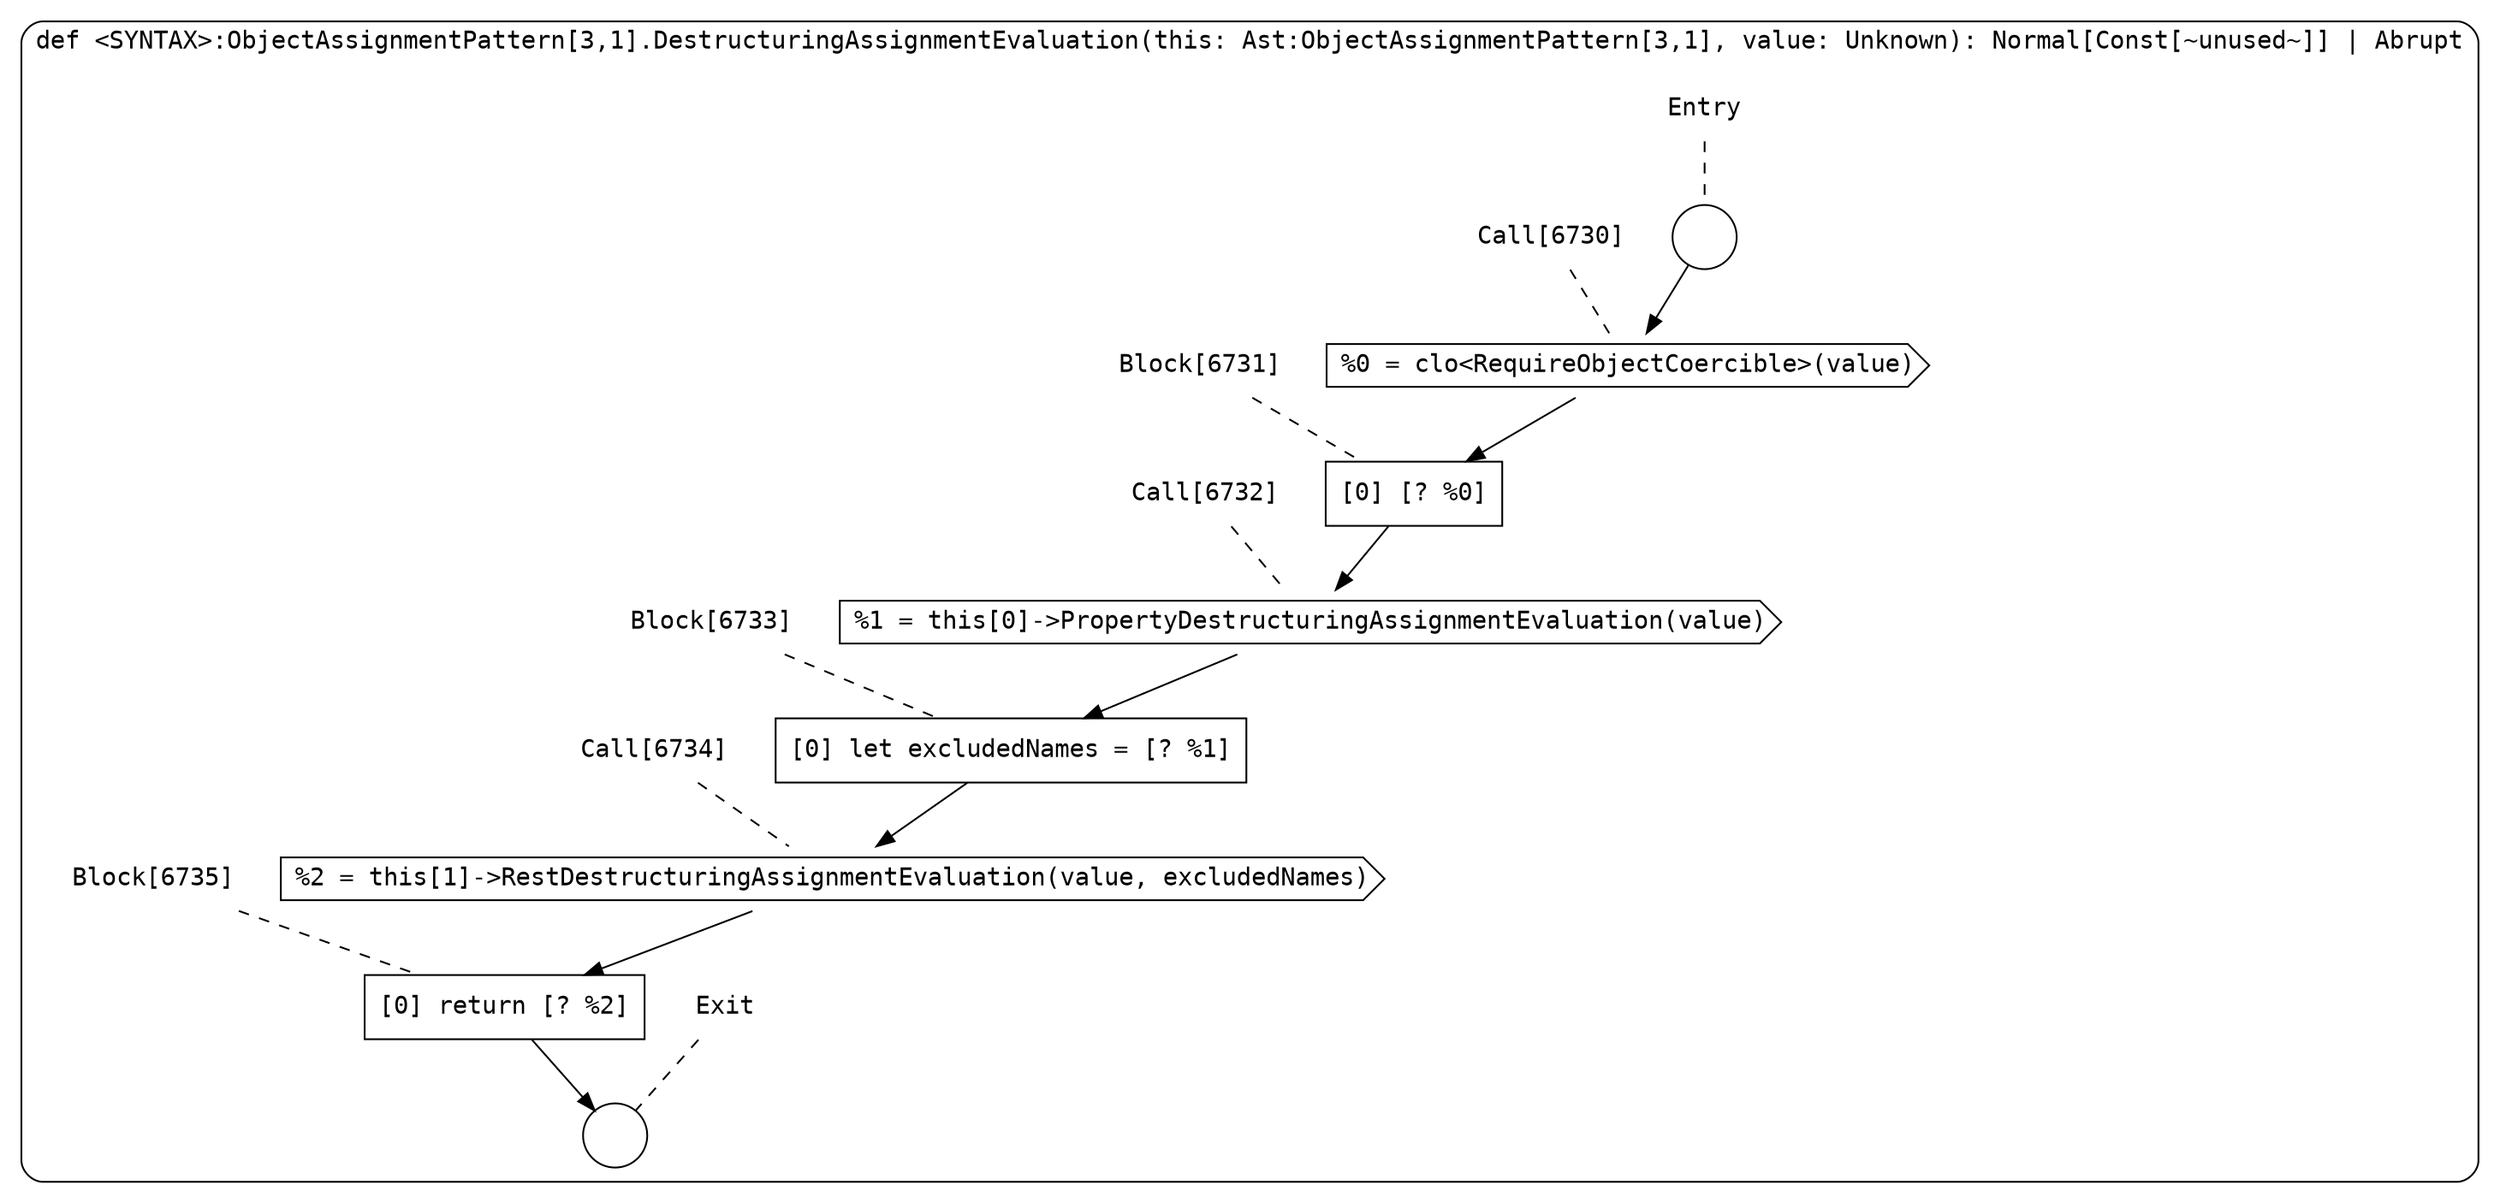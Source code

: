 digraph {
  graph [fontname = "Consolas"]
  node [fontname = "Consolas"]
  edge [fontname = "Consolas"]
  subgraph cluster1349 {
    label = "def <SYNTAX>:ObjectAssignmentPattern[3,1].DestructuringAssignmentEvaluation(this: Ast:ObjectAssignmentPattern[3,1], value: Unknown): Normal[Const[~unused~]] | Abrupt"
    style = rounded
    cluster1349_entry_name [shape=none, label=<<font color="black">Entry</font>>]
    cluster1349_entry_name -> cluster1349_entry [arrowhead=none, color="black", style=dashed]
    cluster1349_entry [shape=circle label=" " color="black" fillcolor="white" style=filled]
    cluster1349_entry -> node6730 [color="black"]
    cluster1349_exit_name [shape=none, label=<<font color="black">Exit</font>>]
    cluster1349_exit_name -> cluster1349_exit [arrowhead=none, color="black", style=dashed]
    cluster1349_exit [shape=circle label=" " color="black" fillcolor="white" style=filled]
    node6730_name [shape=none, label=<<font color="black">Call[6730]</font>>]
    node6730_name -> node6730 [arrowhead=none, color="black", style=dashed]
    node6730 [shape=cds, label=<<font color="black">%0 = clo&lt;RequireObjectCoercible&gt;(value)</font>> color="black" fillcolor="white", style=filled]
    node6730 -> node6731 [color="black"]
    node6731_name [shape=none, label=<<font color="black">Block[6731]</font>>]
    node6731_name -> node6731 [arrowhead=none, color="black", style=dashed]
    node6731 [shape=box, label=<<font color="black">[0] [? %0]<BR ALIGN="LEFT"/></font>> color="black" fillcolor="white", style=filled]
    node6731 -> node6732 [color="black"]
    node6732_name [shape=none, label=<<font color="black">Call[6732]</font>>]
    node6732_name -> node6732 [arrowhead=none, color="black", style=dashed]
    node6732 [shape=cds, label=<<font color="black">%1 = this[0]-&gt;PropertyDestructuringAssignmentEvaluation(value)</font>> color="black" fillcolor="white", style=filled]
    node6732 -> node6733 [color="black"]
    node6733_name [shape=none, label=<<font color="black">Block[6733]</font>>]
    node6733_name -> node6733 [arrowhead=none, color="black", style=dashed]
    node6733 [shape=box, label=<<font color="black">[0] let excludedNames = [? %1]<BR ALIGN="LEFT"/></font>> color="black" fillcolor="white", style=filled]
    node6733 -> node6734 [color="black"]
    node6734_name [shape=none, label=<<font color="black">Call[6734]</font>>]
    node6734_name -> node6734 [arrowhead=none, color="black", style=dashed]
    node6734 [shape=cds, label=<<font color="black">%2 = this[1]-&gt;RestDestructuringAssignmentEvaluation(value, excludedNames)</font>> color="black" fillcolor="white", style=filled]
    node6734 -> node6735 [color="black"]
    node6735_name [shape=none, label=<<font color="black">Block[6735]</font>>]
    node6735_name -> node6735 [arrowhead=none, color="black", style=dashed]
    node6735 [shape=box, label=<<font color="black">[0] return [? %2]<BR ALIGN="LEFT"/></font>> color="black" fillcolor="white", style=filled]
    node6735 -> cluster1349_exit [color="black"]
  }
}